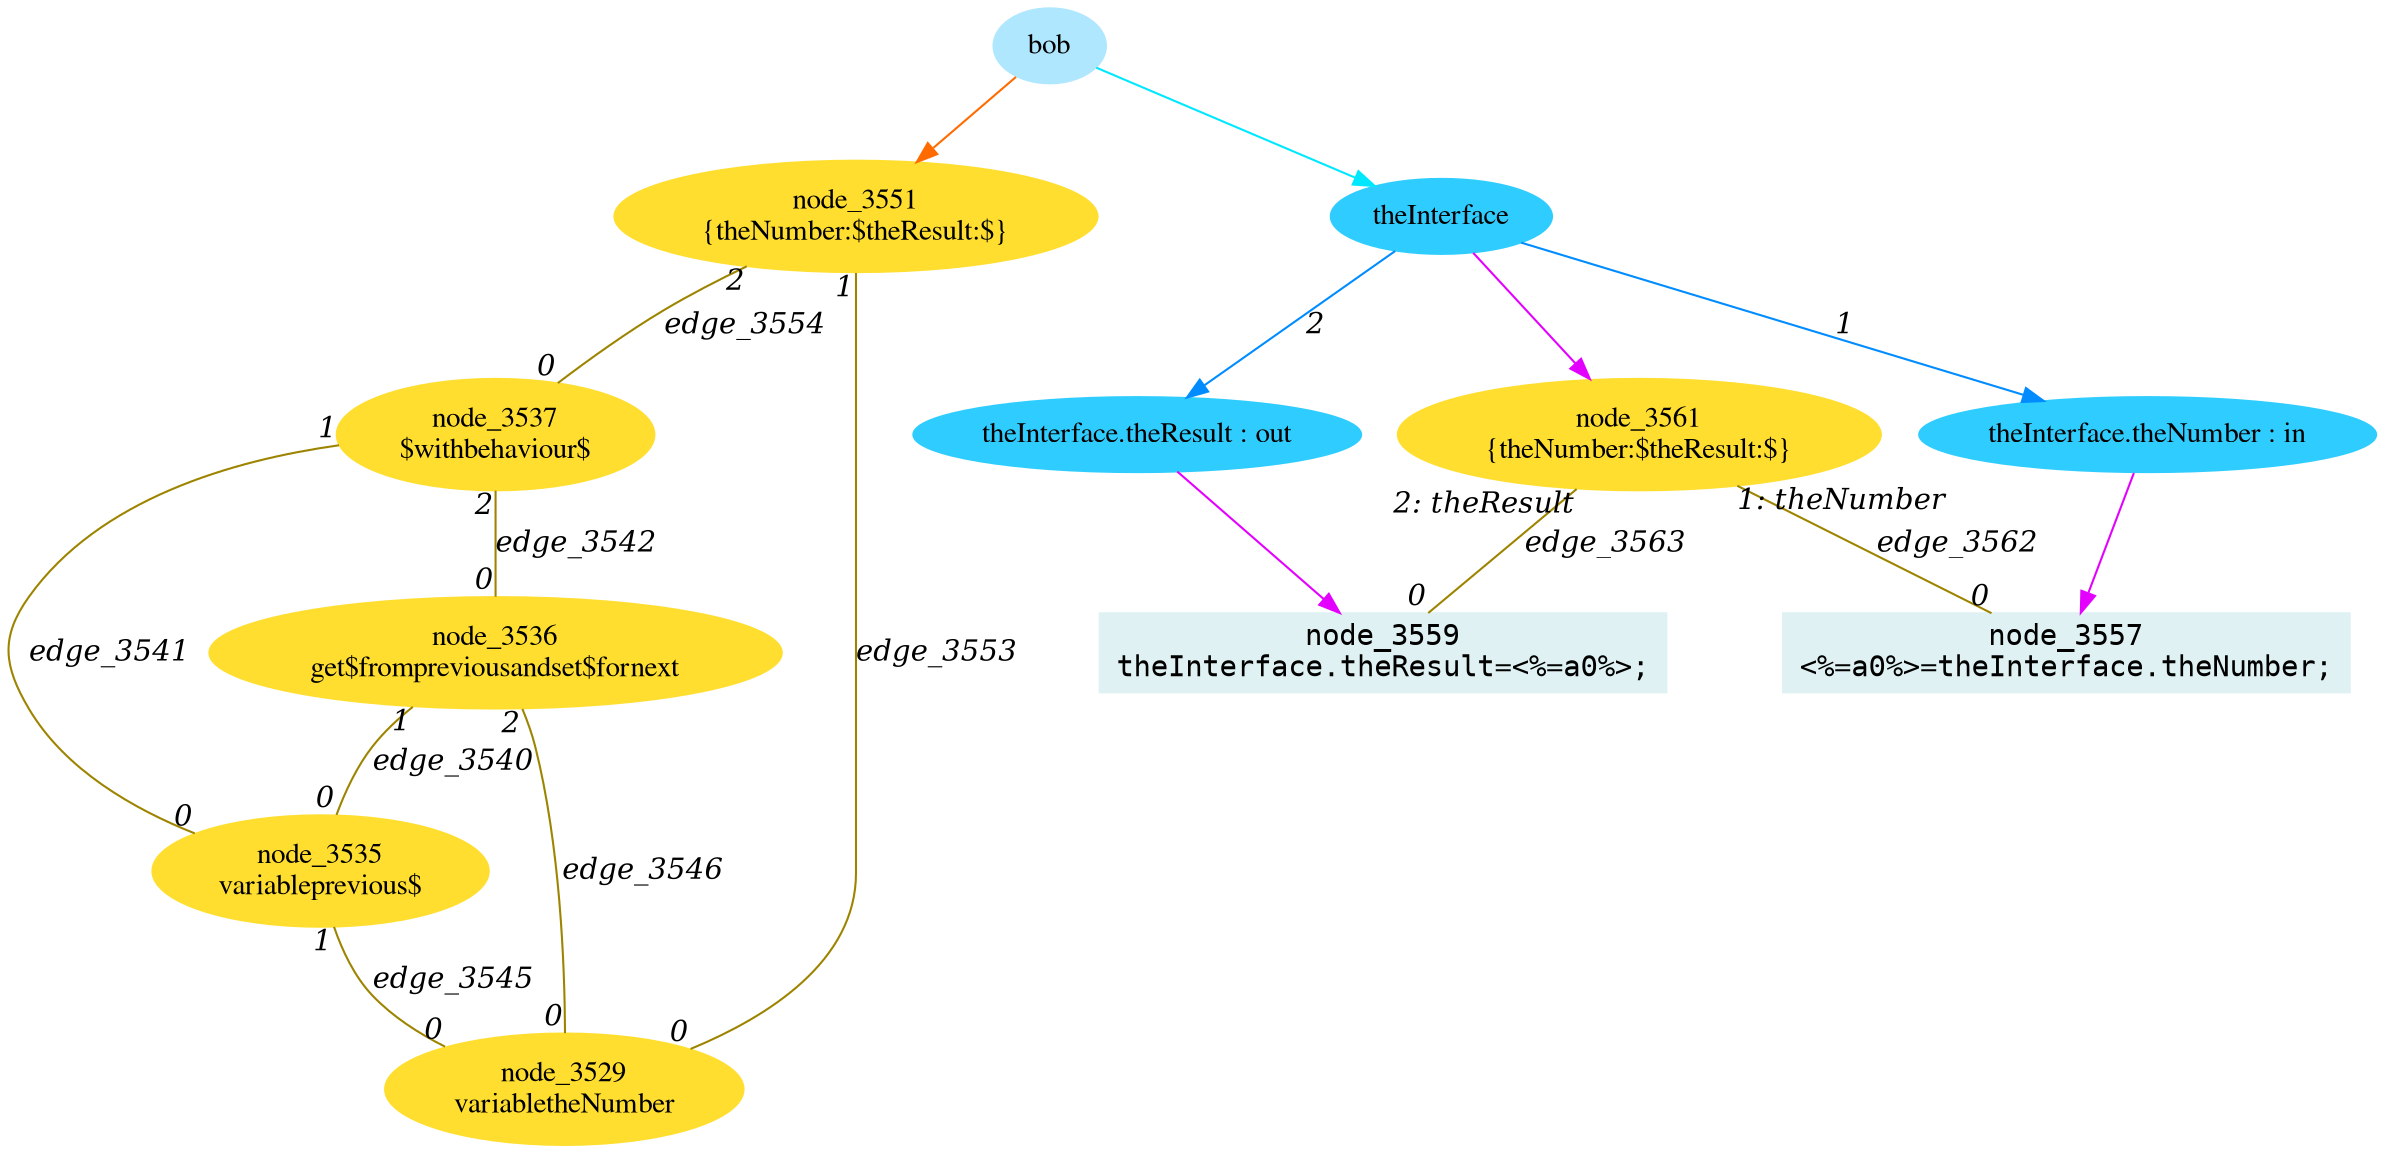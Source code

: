digraph g{node_3529 [shape="ellipse", style="filled", color="#ffde2f", fontname="Times", label="node_3529
variabletheNumber" ]
node_3535 [shape="ellipse", style="filled", color="#ffde2f", fontname="Times", label="node_3535
variableprevious$" ]
node_3536 [shape="ellipse", style="filled", color="#ffde2f", fontname="Times", label="node_3536
get$frompreviousandset$fornext" ]
node_3537 [shape="ellipse", style="filled", color="#ffde2f", fontname="Times", label="node_3537
$withbehaviour$" ]
node_3551 [shape="ellipse", style="filled", color="#ffde2f", fontname="Times", label="node_3551
{theNumber:$theResult:$}" ]
node_3557 [shape="box", style="filled", color="#dff1f2", fontname="Courier", label="node_3557
<%=a0%>=theInterface.theNumber;
" ]
node_3559 [shape="box", style="filled", color="#dff1f2", fontname="Courier", label="node_3559
theInterface.theResult=<%=a0%>;
" ]
node_3561 [shape="ellipse", style="filled", color="#ffde2f", fontname="Times", label="node_3561
{theNumber:$theResult:$}" ]
node_3416 [shape="ellipse", style="filled", color="#afe7ff", fontname="Times", label="bob" ]
node_3448 [shape="ellipse", style="filled", color="#2fcdff", fontname="Times", label="theInterface" ]
node_3449 [shape="ellipse", style="filled", color="#2fcdff", fontname="Times", label="theInterface.theNumber : in" ]
node_3451 [shape="ellipse", style="filled", color="#2fcdff", fontname="Times", label="theInterface.theResult : out" ]
node_3416 -> node_3551 [dir=forward, arrowHead=normal, fontname="Times-Italic", arrowsize=1, color="#ff6b00", label="",  headlabel="", taillabel="" ]
node_3416 -> node_3448 [dir=forward, arrowHead=normal, fontname="Times-Italic", arrowsize=1, color="#00e8ff", label="",  headlabel="", taillabel="" ]
node_3448 -> node_3449 [dir=forward, arrowHead=normal, fontname="Times-Italic", arrowsize=1, color="#008cff", label="1",  headlabel="", taillabel="" ]
node_3448 -> node_3451 [dir=forward, arrowHead=normal, fontname="Times-Italic", arrowsize=1, color="#008cff", label="2",  headlabel="", taillabel="" ]
node_3449 -> node_3557 [dir=forward, arrowHead=normal, fontname="Times-Italic", arrowsize=1, color="#e300ff", label="",  headlabel="", taillabel="" ]
node_3451 -> node_3559 [dir=forward, arrowHead=normal, fontname="Times-Italic", arrowsize=1, color="#e300ff", label="",  headlabel="", taillabel="" ]
node_3448 -> node_3561 [dir=forward, arrowHead=normal, fontname="Times-Italic", arrowsize=1, color="#e300ff", label="",  headlabel="", taillabel="" ]
node_3536 -> node_3535 [dir=none, arrowHead=none, fontname="Times-Italic", arrowsize=1, color="#9d8400", label="edge_3540",  headlabel="0", taillabel="1" ]
node_3537 -> node_3535 [dir=none, arrowHead=none, fontname="Times-Italic", arrowsize=1, color="#9d8400", label="edge_3541",  headlabel="0", taillabel="1" ]
node_3537 -> node_3536 [dir=none, arrowHead=none, fontname="Times-Italic", arrowsize=1, color="#9d8400", label="edge_3542",  headlabel="0", taillabel="2" ]
node_3535 -> node_3529 [dir=none, arrowHead=none, fontname="Times-Italic", arrowsize=1, color="#9d8400", label="edge_3545",  headlabel="0", taillabel="1" ]
node_3536 -> node_3529 [dir=none, arrowHead=none, fontname="Times-Italic", arrowsize=1, color="#9d8400", label="edge_3546",  headlabel="0", taillabel="2" ]
node_3551 -> node_3529 [dir=none, arrowHead=none, fontname="Times-Italic", arrowsize=1, color="#9d8400", label="edge_3553",  headlabel="0", taillabel="1" ]
node_3551 -> node_3537 [dir=none, arrowHead=none, fontname="Times-Italic", arrowsize=1, color="#9d8400", label="edge_3554",  headlabel="0", taillabel="2" ]
node_3561 -> node_3557 [dir=none, arrowHead=none, fontname="Times-Italic", arrowsize=1, color="#9d8400", label="edge_3562",  headlabel="0", taillabel="1: theNumber" ]
node_3561 -> node_3559 [dir=none, arrowHead=none, fontname="Times-Italic", arrowsize=1, color="#9d8400", label="edge_3563",  headlabel="0", taillabel="2: theResult" ]
}